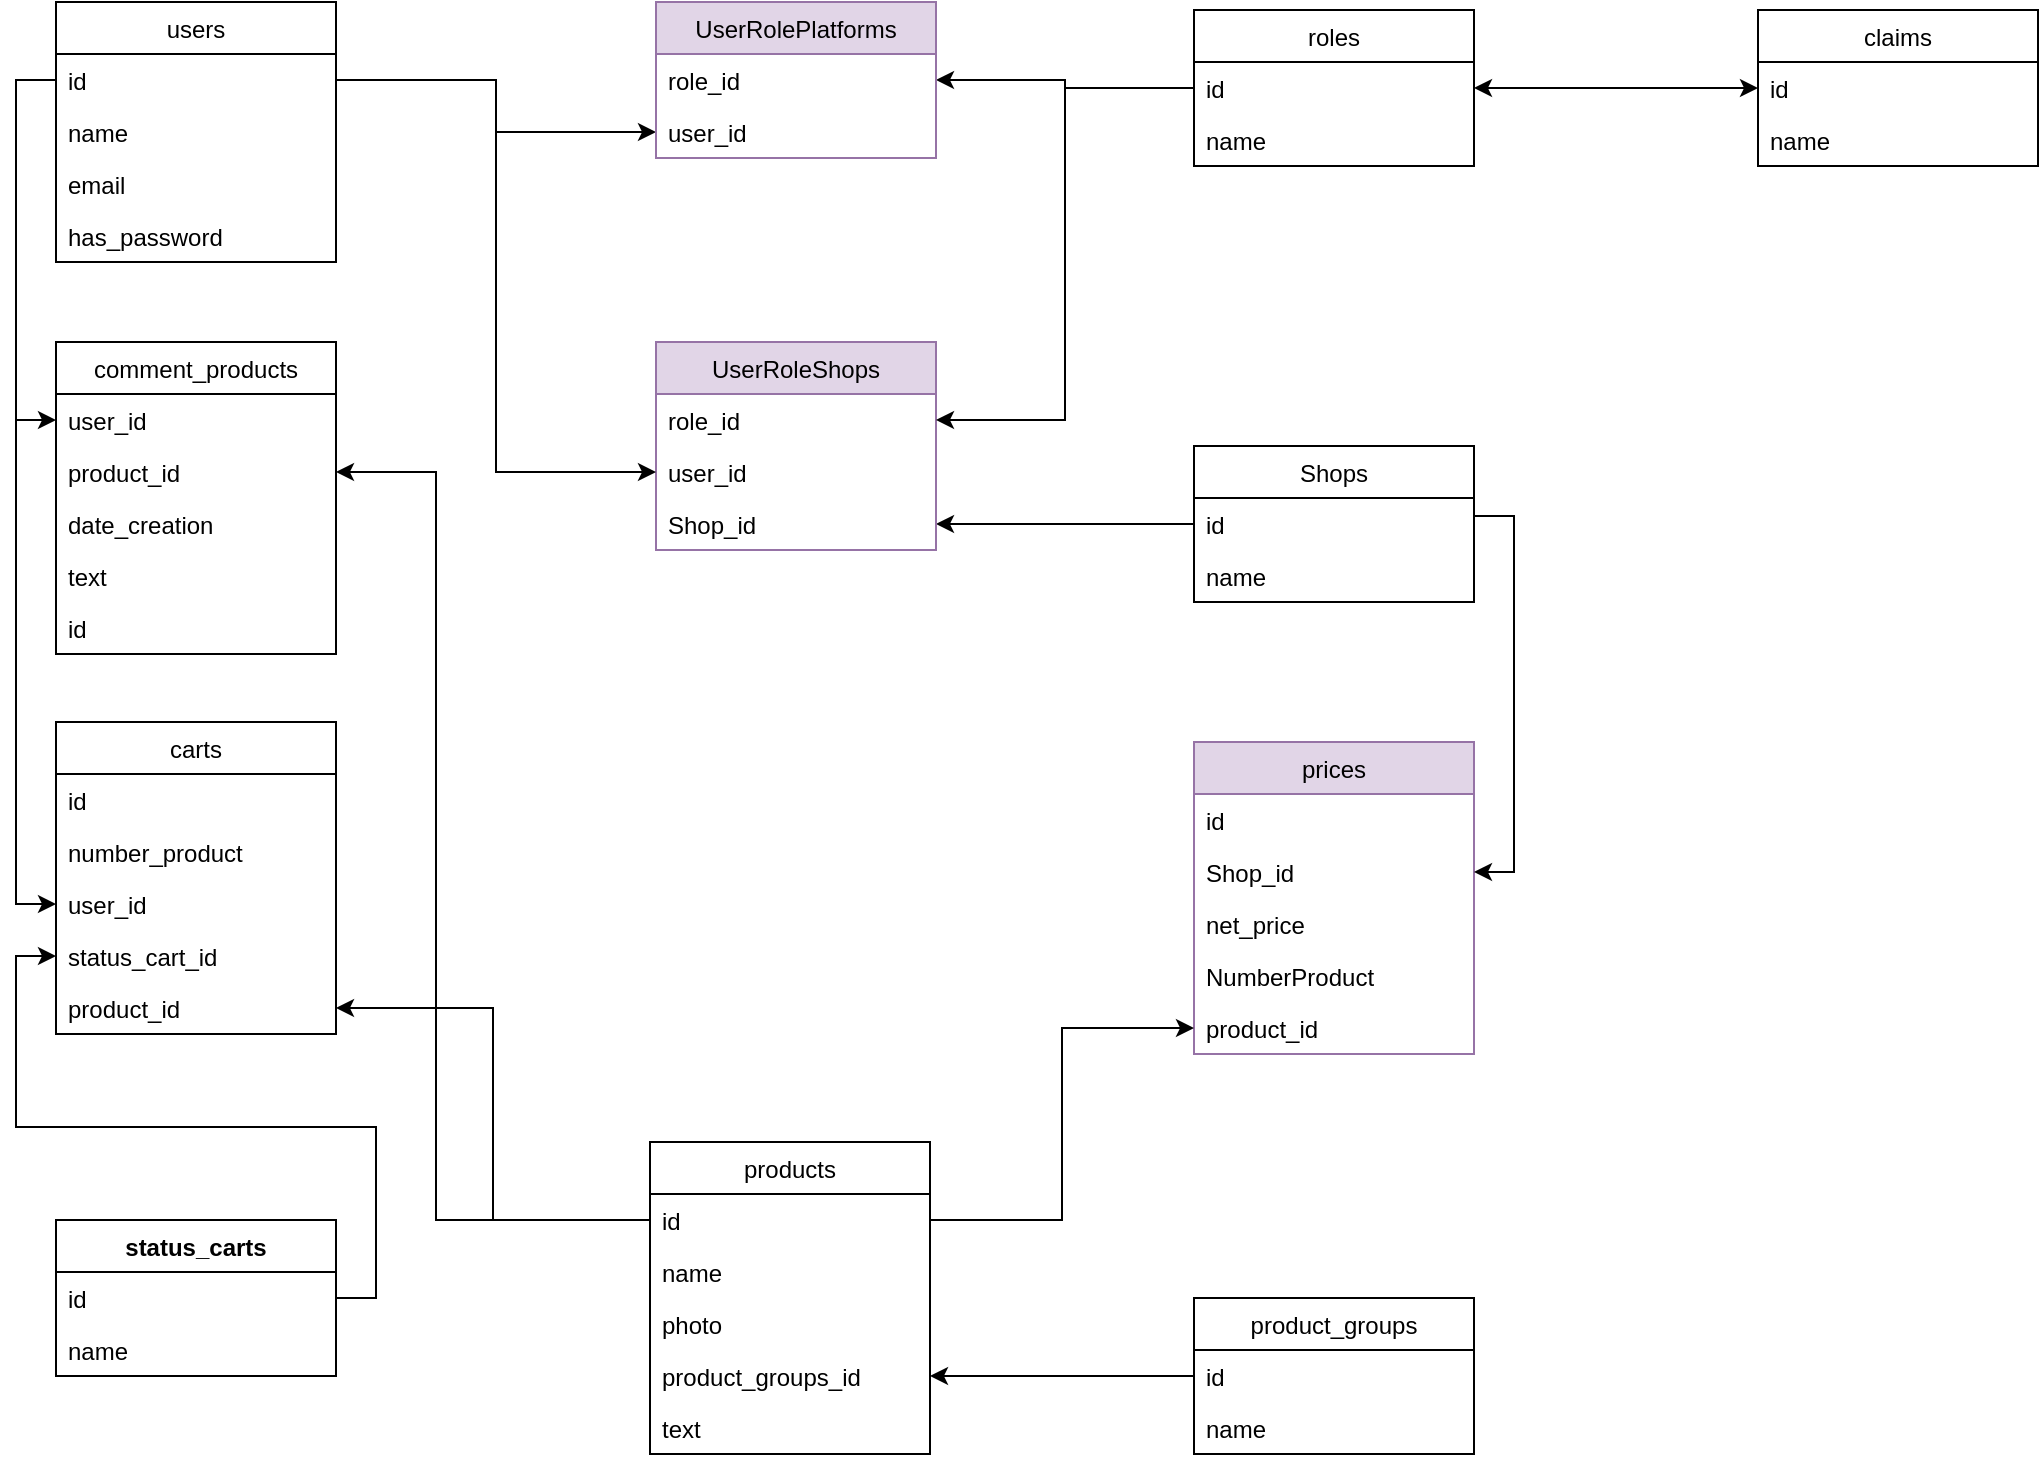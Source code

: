 <mxfile version="16.4.7" type="device"><diagram id="-d2kux74rYZ0cA2vroeV" name="Page-1"><mxGraphModel dx="868" dy="1619" grid="1" gridSize="10" guides="1" tooltips="1" connect="1" arrows="1" fold="1" page="1" pageScale="1" pageWidth="827" pageHeight="1169" math="0" shadow="0"><root><mxCell id="0"/><mxCell id="1" parent="0"/><mxCell id="ogZNsXddtf7emXaKWY2I-17" value="products" style="swimlane;fontStyle=0;childLayout=stackLayout;horizontal=1;startSize=26;horizontalStack=0;resizeParent=1;resizeParentMax=0;resizeLast=0;collapsible=1;marginBottom=0;" parent="1" vertex="1"><mxGeometry x="687" y="-50" width="140" height="156" as="geometry"><mxRectangle x="210" y="50" width="50" height="26" as="alternateBounds"/></mxGeometry></mxCell><mxCell id="ogZNsXddtf7emXaKWY2I-163" value=" id" style="text;strokeColor=none;fillColor=none;align=left;verticalAlign=top;spacingLeft=4;spacingRight=4;overflow=hidden;rotatable=0;points=[[0,0.5],[1,0.5]];portConstraint=eastwest;" parent="ogZNsXddtf7emXaKWY2I-17" vertex="1"><mxGeometry y="26" width="140" height="26" as="geometry"/></mxCell><mxCell id="ogZNsXddtf7emXaKWY2I-20" value="name" style="text;strokeColor=none;fillColor=none;align=left;verticalAlign=top;spacingLeft=4;spacingRight=4;overflow=hidden;rotatable=0;points=[[0,0.5],[1,0.5]];portConstraint=eastwest;" parent="ogZNsXddtf7emXaKWY2I-17" vertex="1"><mxGeometry y="52" width="140" height="26" as="geometry"/></mxCell><mxCell id="ogZNsXddtf7emXaKWY2I-64" value="photo" style="text;strokeColor=none;fillColor=none;align=left;verticalAlign=top;spacingLeft=4;spacingRight=4;overflow=hidden;rotatable=0;points=[[0,0.5],[1,0.5]];portConstraint=eastwest;" parent="ogZNsXddtf7emXaKWY2I-17" vertex="1"><mxGeometry y="78" width="140" height="26" as="geometry"/></mxCell><mxCell id="SJAAvJRmNhoYpBxYr_Aw-2" value="product_groups_id" style="text;strokeColor=none;fillColor=none;align=left;verticalAlign=top;spacingLeft=4;spacingRight=4;overflow=hidden;rotatable=0;points=[[0,0.5],[1,0.5]];portConstraint=eastwest;" parent="ogZNsXddtf7emXaKWY2I-17" vertex="1"><mxGeometry y="104" width="140" height="26" as="geometry"/></mxCell><mxCell id="SJAAvJRmNhoYpBxYr_Aw-4" value="text" style="text;strokeColor=none;fillColor=none;align=left;verticalAlign=top;spacingLeft=4;spacingRight=4;overflow=hidden;rotatable=0;points=[[0,0.5],[1,0.5]];portConstraint=eastwest;" parent="ogZNsXddtf7emXaKWY2I-17" vertex="1"><mxGeometry y="130" width="140" height="26" as="geometry"/></mxCell><mxCell id="ogZNsXddtf7emXaKWY2I-21" value="product_groups" style="swimlane;fontStyle=0;childLayout=stackLayout;horizontal=1;startSize=26;horizontalStack=0;resizeParent=1;resizeParentMax=0;resizeLast=0;collapsible=1;marginBottom=0;" parent="1" vertex="1"><mxGeometry x="959" y="28" width="140" height="78" as="geometry"><mxRectangle x="210" y="50" width="50" height="26" as="alternateBounds"/></mxGeometry></mxCell><mxCell id="ogZNsXddtf7emXaKWY2I-22" value="id" style="text;strokeColor=none;fillColor=none;align=left;verticalAlign=top;spacingLeft=4;spacingRight=4;overflow=hidden;rotatable=0;points=[[0,0.5],[1,0.5]];portConstraint=eastwest;" parent="ogZNsXddtf7emXaKWY2I-21" vertex="1"><mxGeometry y="26" width="140" height="26" as="geometry"/></mxCell><mxCell id="ogZNsXddtf7emXaKWY2I-23" value="name" style="text;strokeColor=none;fillColor=none;align=left;verticalAlign=top;spacingLeft=4;spacingRight=4;overflow=hidden;rotatable=0;points=[[0,0.5],[1,0.5]];portConstraint=eastwest;" parent="ogZNsXddtf7emXaKWY2I-21" vertex="1"><mxGeometry y="52" width="140" height="26" as="geometry"/></mxCell><mxCell id="ogZNsXddtf7emXaKWY2I-25" value="users" style="swimlane;fontStyle=0;childLayout=stackLayout;horizontal=1;startSize=26;horizontalStack=0;resizeParent=1;resizeParentMax=0;resizeLast=0;collapsible=1;marginBottom=0;" parent="1" vertex="1"><mxGeometry x="390" y="-620" width="140" height="130" as="geometry"><mxRectangle x="274" y="-40" width="50" height="26" as="alternateBounds"/></mxGeometry></mxCell><mxCell id="ogZNsXddtf7emXaKWY2I-26" value="id" style="text;strokeColor=none;fillColor=none;align=left;verticalAlign=top;spacingLeft=4;spacingRight=4;overflow=hidden;rotatable=0;points=[[0,0.5],[1,0.5]];portConstraint=eastwest;" parent="ogZNsXddtf7emXaKWY2I-25" vertex="1"><mxGeometry y="26" width="140" height="26" as="geometry"/></mxCell><mxCell id="ogZNsXddtf7emXaKWY2I-27" value="name" style="text;strokeColor=none;fillColor=none;align=left;verticalAlign=top;spacingLeft=4;spacingRight=4;overflow=hidden;rotatable=0;points=[[0,0.5],[1,0.5]];portConstraint=eastwest;" parent="ogZNsXddtf7emXaKWY2I-25" vertex="1"><mxGeometry y="52" width="140" height="26" as="geometry"/></mxCell><mxCell id="ogZNsXddtf7emXaKWY2I-92" value="email" style="text;strokeColor=none;fillColor=none;align=left;verticalAlign=top;spacingLeft=4;spacingRight=4;overflow=hidden;rotatable=0;points=[[0,0.5],[1,0.5]];portConstraint=eastwest;" parent="ogZNsXddtf7emXaKWY2I-25" vertex="1"><mxGeometry y="78" width="140" height="26" as="geometry"/></mxCell><mxCell id="ogZNsXddtf7emXaKWY2I-93" value="has_password" style="text;strokeColor=none;fillColor=none;align=left;verticalAlign=top;spacingLeft=4;spacingRight=4;overflow=hidden;rotatable=0;points=[[0,0.5],[1,0.5]];portConstraint=eastwest;" parent="ogZNsXddtf7emXaKWY2I-25" vertex="1"><mxGeometry y="104" width="140" height="26" as="geometry"/></mxCell><mxCell id="ogZNsXddtf7emXaKWY2I-35" value="roles" style="swimlane;fontStyle=0;childLayout=stackLayout;horizontal=1;startSize=26;horizontalStack=0;resizeParent=1;resizeParentMax=0;resizeLast=0;collapsible=1;marginBottom=0;" parent="1" vertex="1"><mxGeometry x="959" y="-616" width="140" height="78" as="geometry"><mxRectangle x="909" y="-286" width="50" height="26" as="alternateBounds"/></mxGeometry></mxCell><mxCell id="ogZNsXddtf7emXaKWY2I-36" value="id" style="text;strokeColor=none;fillColor=none;align=left;verticalAlign=top;spacingLeft=4;spacingRight=4;overflow=hidden;rotatable=0;points=[[0,0.5],[1,0.5]];portConstraint=eastwest;" parent="ogZNsXddtf7emXaKWY2I-35" vertex="1"><mxGeometry y="26" width="140" height="26" as="geometry"/></mxCell><mxCell id="ogZNsXddtf7emXaKWY2I-37" value="name" style="text;strokeColor=none;fillColor=none;align=left;verticalAlign=top;spacingLeft=4;spacingRight=4;overflow=hidden;rotatable=0;points=[[0,0.5],[1,0.5]];portConstraint=eastwest;" parent="ogZNsXddtf7emXaKWY2I-35" vertex="1"><mxGeometry y="52" width="140" height="26" as="geometry"/></mxCell><mxCell id="ogZNsXddtf7emXaKWY2I-53" value="claims" style="swimlane;fontStyle=0;childLayout=stackLayout;horizontal=1;startSize=26;horizontalStack=0;resizeParent=1;resizeParentMax=0;resizeLast=0;collapsible=1;marginBottom=0;" parent="1" vertex="1"><mxGeometry x="1241" y="-616" width="140" height="78" as="geometry"><mxRectangle x="210" y="50" width="50" height="26" as="alternateBounds"/></mxGeometry></mxCell><mxCell id="ogZNsXddtf7emXaKWY2I-54" value="id" style="text;strokeColor=none;fillColor=none;align=left;verticalAlign=top;spacingLeft=4;spacingRight=4;overflow=hidden;rotatable=0;points=[[0,0.5],[1,0.5]];portConstraint=eastwest;" parent="ogZNsXddtf7emXaKWY2I-53" vertex="1"><mxGeometry y="26" width="140" height="26" as="geometry"/></mxCell><mxCell id="ogZNsXddtf7emXaKWY2I-55" value="name" style="text;strokeColor=none;fillColor=none;align=left;verticalAlign=top;spacingLeft=4;spacingRight=4;overflow=hidden;rotatable=0;points=[[0,0.5],[1,0.5]];portConstraint=eastwest;" parent="ogZNsXddtf7emXaKWY2I-53" vertex="1"><mxGeometry y="52" width="140" height="26" as="geometry"/></mxCell><mxCell id="ogZNsXddtf7emXaKWY2I-57" value="Shops" style="swimlane;fontStyle=0;childLayout=stackLayout;horizontal=1;startSize=26;horizontalStack=0;resizeParent=1;resizeParentMax=0;resizeLast=0;collapsible=1;marginBottom=0;" parent="1" vertex="1"><mxGeometry x="959" y="-398" width="140" height="78" as="geometry"><mxRectangle x="210" y="50" width="50" height="26" as="alternateBounds"/></mxGeometry></mxCell><mxCell id="ogZNsXddtf7emXaKWY2I-58" value="id" style="text;align=left;verticalAlign=top;spacingLeft=4;spacingRight=4;overflow=hidden;rotatable=0;points=[[0,0.5],[1,0.5]];portConstraint=eastwest;" parent="ogZNsXddtf7emXaKWY2I-57" vertex="1"><mxGeometry y="26" width="140" height="26" as="geometry"/></mxCell><mxCell id="ogZNsXddtf7emXaKWY2I-59" value="name" style="text;strokeColor=none;fillColor=none;align=left;verticalAlign=top;spacingLeft=4;spacingRight=4;overflow=hidden;rotatable=0;points=[[0,0.5],[1,0.5]];portConstraint=eastwest;" parent="ogZNsXddtf7emXaKWY2I-57" vertex="1"><mxGeometry y="52" width="140" height="26" as="geometry"/></mxCell><mxCell id="ogZNsXddtf7emXaKWY2I-67" value="carts" style="swimlane;fontStyle=0;childLayout=stackLayout;horizontal=1;startSize=26;horizontalStack=0;resizeParent=1;resizeParentMax=0;resizeLast=0;collapsible=1;marginBottom=0;" parent="1" vertex="1"><mxGeometry x="390" y="-260" width="140" height="156" as="geometry"><mxRectangle x="210" y="50" width="50" height="26" as="alternateBounds"/></mxGeometry></mxCell><mxCell id="ogZNsXddtf7emXaKWY2I-180" value="id" style="text;strokeColor=none;fillColor=none;align=left;verticalAlign=top;spacingLeft=4;spacingRight=4;overflow=hidden;rotatable=0;points=[[0,0.5],[1,0.5]];portConstraint=eastwest;" parent="ogZNsXddtf7emXaKWY2I-67" vertex="1"><mxGeometry y="26" width="140" height="26" as="geometry"/></mxCell><mxCell id="ogZNsXddtf7emXaKWY2I-70" value="number_product" style="text;strokeColor=none;fillColor=none;align=left;verticalAlign=top;spacingLeft=4;spacingRight=4;overflow=hidden;rotatable=0;points=[[0,0.5],[1,0.5]];portConstraint=eastwest;" parent="ogZNsXddtf7emXaKWY2I-67" vertex="1"><mxGeometry y="52" width="140" height="26" as="geometry"/></mxCell><mxCell id="6mSdbNPxWRhowbqiTRwU-36" value="user_id" style="text;strokeColor=none;fillColor=none;align=left;verticalAlign=top;spacingLeft=4;spacingRight=4;overflow=hidden;rotatable=0;points=[[0,0.5],[1,0.5]];portConstraint=eastwest;" parent="ogZNsXddtf7emXaKWY2I-67" vertex="1"><mxGeometry y="78" width="140" height="26" as="geometry"/></mxCell><mxCell id="ogZNsXddtf7emXaKWY2I-79" value=" status_cart_id" style="text;strokeColor=none;fillColor=none;align=left;verticalAlign=top;spacingLeft=4;spacingRight=4;overflow=hidden;rotatable=0;points=[[0,0.5],[1,0.5]];portConstraint=eastwest;" parent="ogZNsXddtf7emXaKWY2I-67" vertex="1"><mxGeometry y="104" width="140" height="26" as="geometry"/></mxCell><mxCell id="6mSdbNPxWRhowbqiTRwU-35" value="product_id" style="text;strokeColor=none;fillColor=none;align=left;verticalAlign=top;spacingLeft=4;spacingRight=4;overflow=hidden;rotatable=0;points=[[0,0.5],[1,0.5]];portConstraint=eastwest;" parent="ogZNsXddtf7emXaKWY2I-67" vertex="1"><mxGeometry y="130" width="140" height="26" as="geometry"/></mxCell><mxCell id="ogZNsXddtf7emXaKWY2I-107" value="status_carts" style="swimlane;fontStyle=1;childLayout=stackLayout;horizontal=1;startSize=26;horizontalStack=0;resizeParent=1;resizeParentMax=0;resizeLast=0;collapsible=1;marginBottom=0;" parent="1" vertex="1"><mxGeometry x="390" y="-11" width="140" height="78" as="geometry"><mxRectangle x="210" y="50" width="50" height="26" as="alternateBounds"/></mxGeometry></mxCell><mxCell id="ogZNsXddtf7emXaKWY2I-108" value="id" style="text;strokeColor=none;fillColor=none;align=left;verticalAlign=top;spacingLeft=4;spacingRight=4;overflow=hidden;rotatable=0;points=[[0,0.5],[1,0.5]];portConstraint=eastwest;" parent="ogZNsXddtf7emXaKWY2I-107" vertex="1"><mxGeometry y="26" width="140" height="26" as="geometry"/></mxCell><mxCell id="ogZNsXddtf7emXaKWY2I-109" value="name" style="text;strokeColor=none;fillColor=none;align=left;verticalAlign=top;spacingLeft=4;spacingRight=4;overflow=hidden;rotatable=0;points=[[0,0.5],[1,0.5]];portConstraint=eastwest;" parent="ogZNsXddtf7emXaKWY2I-107" vertex="1"><mxGeometry y="52" width="140" height="26" as="geometry"/></mxCell><mxCell id="ogZNsXddtf7emXaKWY2I-133" value="prices" style="swimlane;fontStyle=0;childLayout=stackLayout;horizontal=1;startSize=26;horizontalStack=0;resizeParent=1;resizeParentMax=0;resizeLast=0;collapsible=1;marginBottom=0;fillColor=#e1d5e7;strokeColor=#9673a6;" parent="1" vertex="1"><mxGeometry x="959" y="-250" width="140" height="156" as="geometry"><mxRectangle x="909" y="190" width="50" height="26" as="alternateBounds"/></mxGeometry></mxCell><mxCell id="ogZNsXddtf7emXaKWY2I-134" value="id" style="text;strokeColor=none;fillColor=none;align=left;verticalAlign=top;spacingLeft=4;spacingRight=4;overflow=hidden;rotatable=0;points=[[0,0.5],[1,0.5]];portConstraint=eastwest;" parent="ogZNsXddtf7emXaKWY2I-133" vertex="1"><mxGeometry y="26" width="140" height="26" as="geometry"/></mxCell><mxCell id="6mSdbNPxWRhowbqiTRwU-39" value="Shop_id" style="text;strokeColor=none;fillColor=none;align=left;verticalAlign=top;spacingLeft=4;spacingRight=4;overflow=hidden;rotatable=0;points=[[0,0.5],[1,0.5]];portConstraint=eastwest;" parent="ogZNsXddtf7emXaKWY2I-133" vertex="1"><mxGeometry y="52" width="140" height="26" as="geometry"/></mxCell><mxCell id="ogZNsXddtf7emXaKWY2I-135" value="net_price" style="text;strokeColor=none;fillColor=none;align=left;verticalAlign=top;spacingLeft=4;spacingRight=4;overflow=hidden;rotatable=0;points=[[0,0.5],[1,0.5]];portConstraint=eastwest;" parent="ogZNsXddtf7emXaKWY2I-133" vertex="1"><mxGeometry y="78" width="140" height="26" as="geometry"/></mxCell><mxCell id="ogZNsXddtf7emXaKWY2I-136" value="NumberProduct" style="text;strokeColor=none;fillColor=none;align=left;verticalAlign=top;spacingLeft=4;spacingRight=4;overflow=hidden;rotatable=0;points=[[0,0.5],[1,0.5]];portConstraint=eastwest;" parent="ogZNsXddtf7emXaKWY2I-133" vertex="1"><mxGeometry y="104" width="140" height="26" as="geometry"/></mxCell><mxCell id="6mSdbNPxWRhowbqiTRwU-37" value="product_id" style="text;strokeColor=none;fillColor=none;align=left;verticalAlign=top;spacingLeft=4;spacingRight=4;overflow=hidden;rotatable=0;points=[[0,0.5],[1,0.5]];portConstraint=eastwest;" parent="ogZNsXddtf7emXaKWY2I-133" vertex="1"><mxGeometry y="130" width="140" height="26" as="geometry"/></mxCell><mxCell id="ogZNsXddtf7emXaKWY2I-150" value="comment_products" style="swimlane;fontStyle=0;childLayout=stackLayout;horizontal=1;startSize=26;horizontalStack=0;resizeParent=1;resizeParentMax=0;resizeLast=0;collapsible=1;marginBottom=0;" parent="1" vertex="1"><mxGeometry x="390" y="-450" width="140" height="156" as="geometry"><mxRectangle x="210" y="50" width="50" height="26" as="alternateBounds"/></mxGeometry></mxCell><mxCell id="6mSdbNPxWRhowbqiTRwU-34" value="user_id" style="text;strokeColor=none;fillColor=none;align=left;verticalAlign=top;spacingLeft=4;spacingRight=4;overflow=hidden;rotatable=0;points=[[0,0.5],[1,0.5]];portConstraint=eastwest;" parent="ogZNsXddtf7emXaKWY2I-150" vertex="1"><mxGeometry y="26" width="140" height="26" as="geometry"/></mxCell><mxCell id="6mSdbNPxWRhowbqiTRwU-33" value="product_id" style="text;strokeColor=none;fillColor=none;align=left;verticalAlign=top;spacingLeft=4;spacingRight=4;overflow=hidden;rotatable=0;points=[[0,0.5],[1,0.5]];portConstraint=eastwest;" parent="ogZNsXddtf7emXaKWY2I-150" vertex="1"><mxGeometry y="52" width="140" height="26" as="geometry"/></mxCell><mxCell id="ogZNsXddtf7emXaKWY2I-182" value="date_creation" style="text;strokeColor=none;fillColor=none;align=left;verticalAlign=top;spacingLeft=4;spacingRight=4;overflow=hidden;rotatable=0;points=[[0,0.5],[1,0.5]];portConstraint=eastwest;" parent="ogZNsXddtf7emXaKWY2I-150" vertex="1"><mxGeometry y="78" width="140" height="26" as="geometry"/></mxCell><mxCell id="ogZNsXddtf7emXaKWY2I-181" value="text" style="text;strokeColor=none;fillColor=none;align=left;verticalAlign=top;spacingLeft=4;spacingRight=4;overflow=hidden;rotatable=0;points=[[0,0.5],[1,0.5]];portConstraint=eastwest;" parent="ogZNsXddtf7emXaKWY2I-150" vertex="1"><mxGeometry y="104" width="140" height="26" as="geometry"/></mxCell><mxCell id="ogZNsXddtf7emXaKWY2I-170" value="id" style="text;strokeColor=none;fillColor=none;align=left;verticalAlign=top;spacingLeft=4;spacingRight=4;overflow=hidden;rotatable=0;points=[[0,0.5],[1,0.5]];portConstraint=eastwest;" parent="ogZNsXddtf7emXaKWY2I-150" vertex="1"><mxGeometry y="130" width="140" height="26" as="geometry"/></mxCell><mxCell id="ogZNsXddtf7emXaKWY2I-225" style="edgeStyle=orthogonalEdgeStyle;rounded=0;orthogonalLoop=1;jettySize=auto;html=1;entryX=1;entryY=0.5;entryDx=0;entryDy=0;startArrow=classic;startFill=1;endArrow=none;endFill=0;" parent="1" source="ogZNsXddtf7emXaKWY2I-79" target="ogZNsXddtf7emXaKWY2I-108" edge="1"><mxGeometry relative="1" as="geometry"/></mxCell><mxCell id="ogZNsXddtf7emXaKWY2I-227" style="edgeStyle=orthogonalEdgeStyle;rounded=0;orthogonalLoop=1;jettySize=auto;html=1;entryX=0;entryY=0.5;entryDx=0;entryDy=0;startArrow=classic;startFill=1;endArrow=none;endFill=0;exitX=1;exitY=0.5;exitDx=0;exitDy=0;" parent="1" source="SJAAvJRmNhoYpBxYr_Aw-2" target="ogZNsXddtf7emXaKWY2I-22" edge="1"><mxGeometry relative="1" as="geometry"/></mxCell><mxCell id="6mSdbNPxWRhowbqiTRwU-43" style="edgeStyle=orthogonalEdgeStyle;rounded=0;orthogonalLoop=1;jettySize=auto;html=1;entryX=1;entryY=0.5;entryDx=0;entryDy=0;startArrow=classic;startFill=1;endArrow=none;endFill=0;" parent="1" source="6mSdbNPxWRhowbqiTRwU-39" target="ogZNsXddtf7emXaKWY2I-58" edge="1"><mxGeometry relative="1" as="geometry"><Array as="points"><mxPoint x="1119" y="-185"/><mxPoint x="1119" y="-363"/></Array></mxGeometry></mxCell><mxCell id="6mSdbNPxWRhowbqiTRwU-49" style="edgeStyle=orthogonalEdgeStyle;rounded=0;orthogonalLoop=1;jettySize=auto;html=1;entryX=1;entryY=0.5;entryDx=0;entryDy=0;startArrow=classic;startFill=1;endArrow=none;endFill=0;exitX=0;exitY=0.5;exitDx=0;exitDy=0;" parent="1" source="UbTzAqHNwf1IoOelcKm4-10" target="ogZNsXddtf7emXaKWY2I-26" edge="1"><mxGeometry relative="1" as="geometry"/></mxCell><mxCell id="6mSdbNPxWRhowbqiTRwU-50" style="edgeStyle=orthogonalEdgeStyle;rounded=0;orthogonalLoop=1;jettySize=auto;html=1;entryX=1;entryY=0.5;entryDx=0;entryDy=0;startArrow=none;startFill=0;endArrow=classic;endFill=1;exitX=0;exitY=0.5;exitDx=0;exitDy=0;" parent="1" source="ogZNsXddtf7emXaKWY2I-58" target="Cb-5zZFnaLHWxE9K5ZZM-4" edge="1"><mxGeometry relative="1" as="geometry"/></mxCell><mxCell id="6mSdbNPxWRhowbqiTRwU-58" style="edgeStyle=orthogonalEdgeStyle;rounded=0;orthogonalLoop=1;jettySize=auto;html=1;entryX=1;entryY=0.5;entryDx=0;entryDy=0;startArrow=none;startFill=0;endArrow=classic;endFill=1;exitX=0;exitY=0.5;exitDx=0;exitDy=0;" parent="1" source="ogZNsXddtf7emXaKWY2I-36" target="UbTzAqHNwf1IoOelcKm4-9" edge="1"><mxGeometry relative="1" as="geometry"/></mxCell><mxCell id="UbTzAqHNwf1IoOelcKm4-8" value="UserRolePlatforms" style="swimlane;fontStyle=0;childLayout=stackLayout;horizontal=1;startSize=26;horizontalStack=0;resizeParent=1;resizeParentMax=0;resizeLast=0;collapsible=1;marginBottom=0;fillColor=#e1d5e7;strokeColor=#9673a6;" parent="1" vertex="1"><mxGeometry x="690" y="-620" width="140" height="78" as="geometry"><mxRectangle x="909" y="-286" width="50" height="26" as="alternateBounds"/></mxGeometry></mxCell><mxCell id="UbTzAqHNwf1IoOelcKm4-9" value="role_id" style="text;strokeColor=none;fillColor=none;align=left;verticalAlign=top;spacingLeft=4;spacingRight=4;overflow=hidden;rotatable=0;points=[[0,0.5],[1,0.5]];portConstraint=eastwest;" parent="UbTzAqHNwf1IoOelcKm4-8" vertex="1"><mxGeometry y="26" width="140" height="26" as="geometry"/></mxCell><mxCell id="UbTzAqHNwf1IoOelcKm4-10" value="user_id" style="text;strokeColor=none;fillColor=none;align=left;verticalAlign=top;spacingLeft=4;spacingRight=4;overflow=hidden;rotatable=0;points=[[0,0.5],[1,0.5]];portConstraint=eastwest;" parent="UbTzAqHNwf1IoOelcKm4-8" vertex="1"><mxGeometry y="52" width="140" height="26" as="geometry"/></mxCell><mxCell id="UbTzAqHNwf1IoOelcKm4-24" style="edgeStyle=orthogonalEdgeStyle;rounded=0;orthogonalLoop=1;jettySize=auto;html=1;entryX=1;entryY=0.5;entryDx=0;entryDy=0;startArrow=none;startFill=0;endArrow=classic;endFill=1;" parent="1" edge="1"><mxGeometry relative="1" as="geometry"><mxPoint x="827" y="-232" as="sourcePoint"/></mxGeometry></mxCell><mxCell id="Cb-5zZFnaLHWxE9K5ZZM-1" value="UserRoleShops" style="swimlane;fontStyle=0;childLayout=stackLayout;horizontal=1;startSize=26;horizontalStack=0;resizeParent=1;resizeParentMax=0;resizeLast=0;collapsible=1;marginBottom=0;fillColor=#e1d5e7;strokeColor=#9673a6;" parent="1" vertex="1"><mxGeometry x="690" y="-450" width="140" height="104" as="geometry"><mxRectangle x="909" y="-286" width="50" height="26" as="alternateBounds"/></mxGeometry></mxCell><mxCell id="Cb-5zZFnaLHWxE9K5ZZM-2" value="role_id" style="text;strokeColor=none;fillColor=none;align=left;verticalAlign=top;spacingLeft=4;spacingRight=4;overflow=hidden;rotatable=0;points=[[0,0.5],[1,0.5]];portConstraint=eastwest;" parent="Cb-5zZFnaLHWxE9K5ZZM-1" vertex="1"><mxGeometry y="26" width="140" height="26" as="geometry"/></mxCell><mxCell id="Cb-5zZFnaLHWxE9K5ZZM-3" value="user_id" style="text;strokeColor=none;fillColor=none;align=left;verticalAlign=top;spacingLeft=4;spacingRight=4;overflow=hidden;rotatable=0;points=[[0,0.5],[1,0.5]];portConstraint=eastwest;" parent="Cb-5zZFnaLHWxE9K5ZZM-1" vertex="1"><mxGeometry y="52" width="140" height="26" as="geometry"/></mxCell><mxCell id="Cb-5zZFnaLHWxE9K5ZZM-4" value="Shop_id" style="text;strokeColor=none;fillColor=none;align=left;verticalAlign=top;spacingLeft=4;spacingRight=4;overflow=hidden;rotatable=0;points=[[0,0.5],[1,0.5]];portConstraint=eastwest;" parent="Cb-5zZFnaLHWxE9K5ZZM-1" vertex="1"><mxGeometry y="78" width="140" height="26" as="geometry"/></mxCell><mxCell id="Cb-5zZFnaLHWxE9K5ZZM-6" style="edgeStyle=orthogonalEdgeStyle;rounded=0;orthogonalLoop=1;jettySize=auto;html=1;entryX=1;entryY=0.5;entryDx=0;entryDy=0;startArrow=none;startFill=0;endArrow=classic;endFill=1;exitX=0;exitY=0.5;exitDx=0;exitDy=0;" parent="1" source="ogZNsXddtf7emXaKWY2I-36" target="Cb-5zZFnaLHWxE9K5ZZM-2" edge="1"><mxGeometry relative="1" as="geometry"/></mxCell><mxCell id="Cb-5zZFnaLHWxE9K5ZZM-7" style="edgeStyle=orthogonalEdgeStyle;rounded=0;orthogonalLoop=1;jettySize=auto;html=1;entryX=1;entryY=0.5;entryDx=0;entryDy=0;startArrow=classic;startFill=1;endArrow=none;endFill=0;exitX=0;exitY=0.5;exitDx=0;exitDy=0;" parent="1" source="Cb-5zZFnaLHWxE9K5ZZM-3" target="ogZNsXddtf7emXaKWY2I-26" edge="1"><mxGeometry relative="1" as="geometry"/></mxCell><mxCell id="Dqpsnu7Apo1s935mpGZE-1" style="edgeStyle=orthogonalEdgeStyle;rounded=0;orthogonalLoop=1;jettySize=auto;html=1;entryX=1;entryY=0.5;entryDx=0;entryDy=0;exitX=0;exitY=0.5;exitDx=0;exitDy=0;" parent="1" source="ogZNsXddtf7emXaKWY2I-163" target="6mSdbNPxWRhowbqiTRwU-35" edge="1"><mxGeometry relative="1" as="geometry"/></mxCell><mxCell id="Dqpsnu7Apo1s935mpGZE-2" style="edgeStyle=orthogonalEdgeStyle;rounded=0;orthogonalLoop=1;jettySize=auto;html=1;entryX=1;entryY=0.5;entryDx=0;entryDy=0;exitX=0;exitY=0.5;exitDx=0;exitDy=0;" parent="1" source="ogZNsXddtf7emXaKWY2I-163" target="6mSdbNPxWRhowbqiTRwU-33" edge="1"><mxGeometry relative="1" as="geometry"><Array as="points"><mxPoint x="580" y="-11"/><mxPoint x="580" y="-385"/></Array></mxGeometry></mxCell><mxCell id="Dqpsnu7Apo1s935mpGZE-3" style="edgeStyle=orthogonalEdgeStyle;rounded=0;orthogonalLoop=1;jettySize=auto;html=1;entryX=0;entryY=0.5;entryDx=0;entryDy=0;" parent="1" source="ogZNsXddtf7emXaKWY2I-26" target="6mSdbNPxWRhowbqiTRwU-36" edge="1"><mxGeometry relative="1" as="geometry"/></mxCell><mxCell id="Dqpsnu7Apo1s935mpGZE-4" style="edgeStyle=orthogonalEdgeStyle;rounded=0;orthogonalLoop=1;jettySize=auto;html=1;entryX=0;entryY=0.5;entryDx=0;entryDy=0;" parent="1" source="ogZNsXddtf7emXaKWY2I-26" target="6mSdbNPxWRhowbqiTRwU-34" edge="1"><mxGeometry relative="1" as="geometry"><mxPoint x="380" y="-211" as="targetPoint"/><Array as="points"><mxPoint x="370" y="-581"/><mxPoint x="370" y="-411"/></Array></mxGeometry></mxCell><mxCell id="Dqpsnu7Apo1s935mpGZE-5" style="edgeStyle=orthogonalEdgeStyle;rounded=0;orthogonalLoop=1;jettySize=auto;html=1;entryX=0;entryY=0.5;entryDx=0;entryDy=0;" parent="1" source="ogZNsXddtf7emXaKWY2I-163" target="6mSdbNPxWRhowbqiTRwU-37" edge="1"><mxGeometry relative="1" as="geometry"/></mxCell><mxCell id="Dqpsnu7Apo1s935mpGZE-6" style="edgeStyle=orthogonalEdgeStyle;rounded=0;orthogonalLoop=1;jettySize=auto;html=1;entryX=0;entryY=0.5;entryDx=0;entryDy=0;startArrow=classic;startFill=1;" parent="1" source="ogZNsXddtf7emXaKWY2I-36" target="ogZNsXddtf7emXaKWY2I-54" edge="1"><mxGeometry relative="1" as="geometry"/></mxCell></root></mxGraphModel></diagram></mxfile>